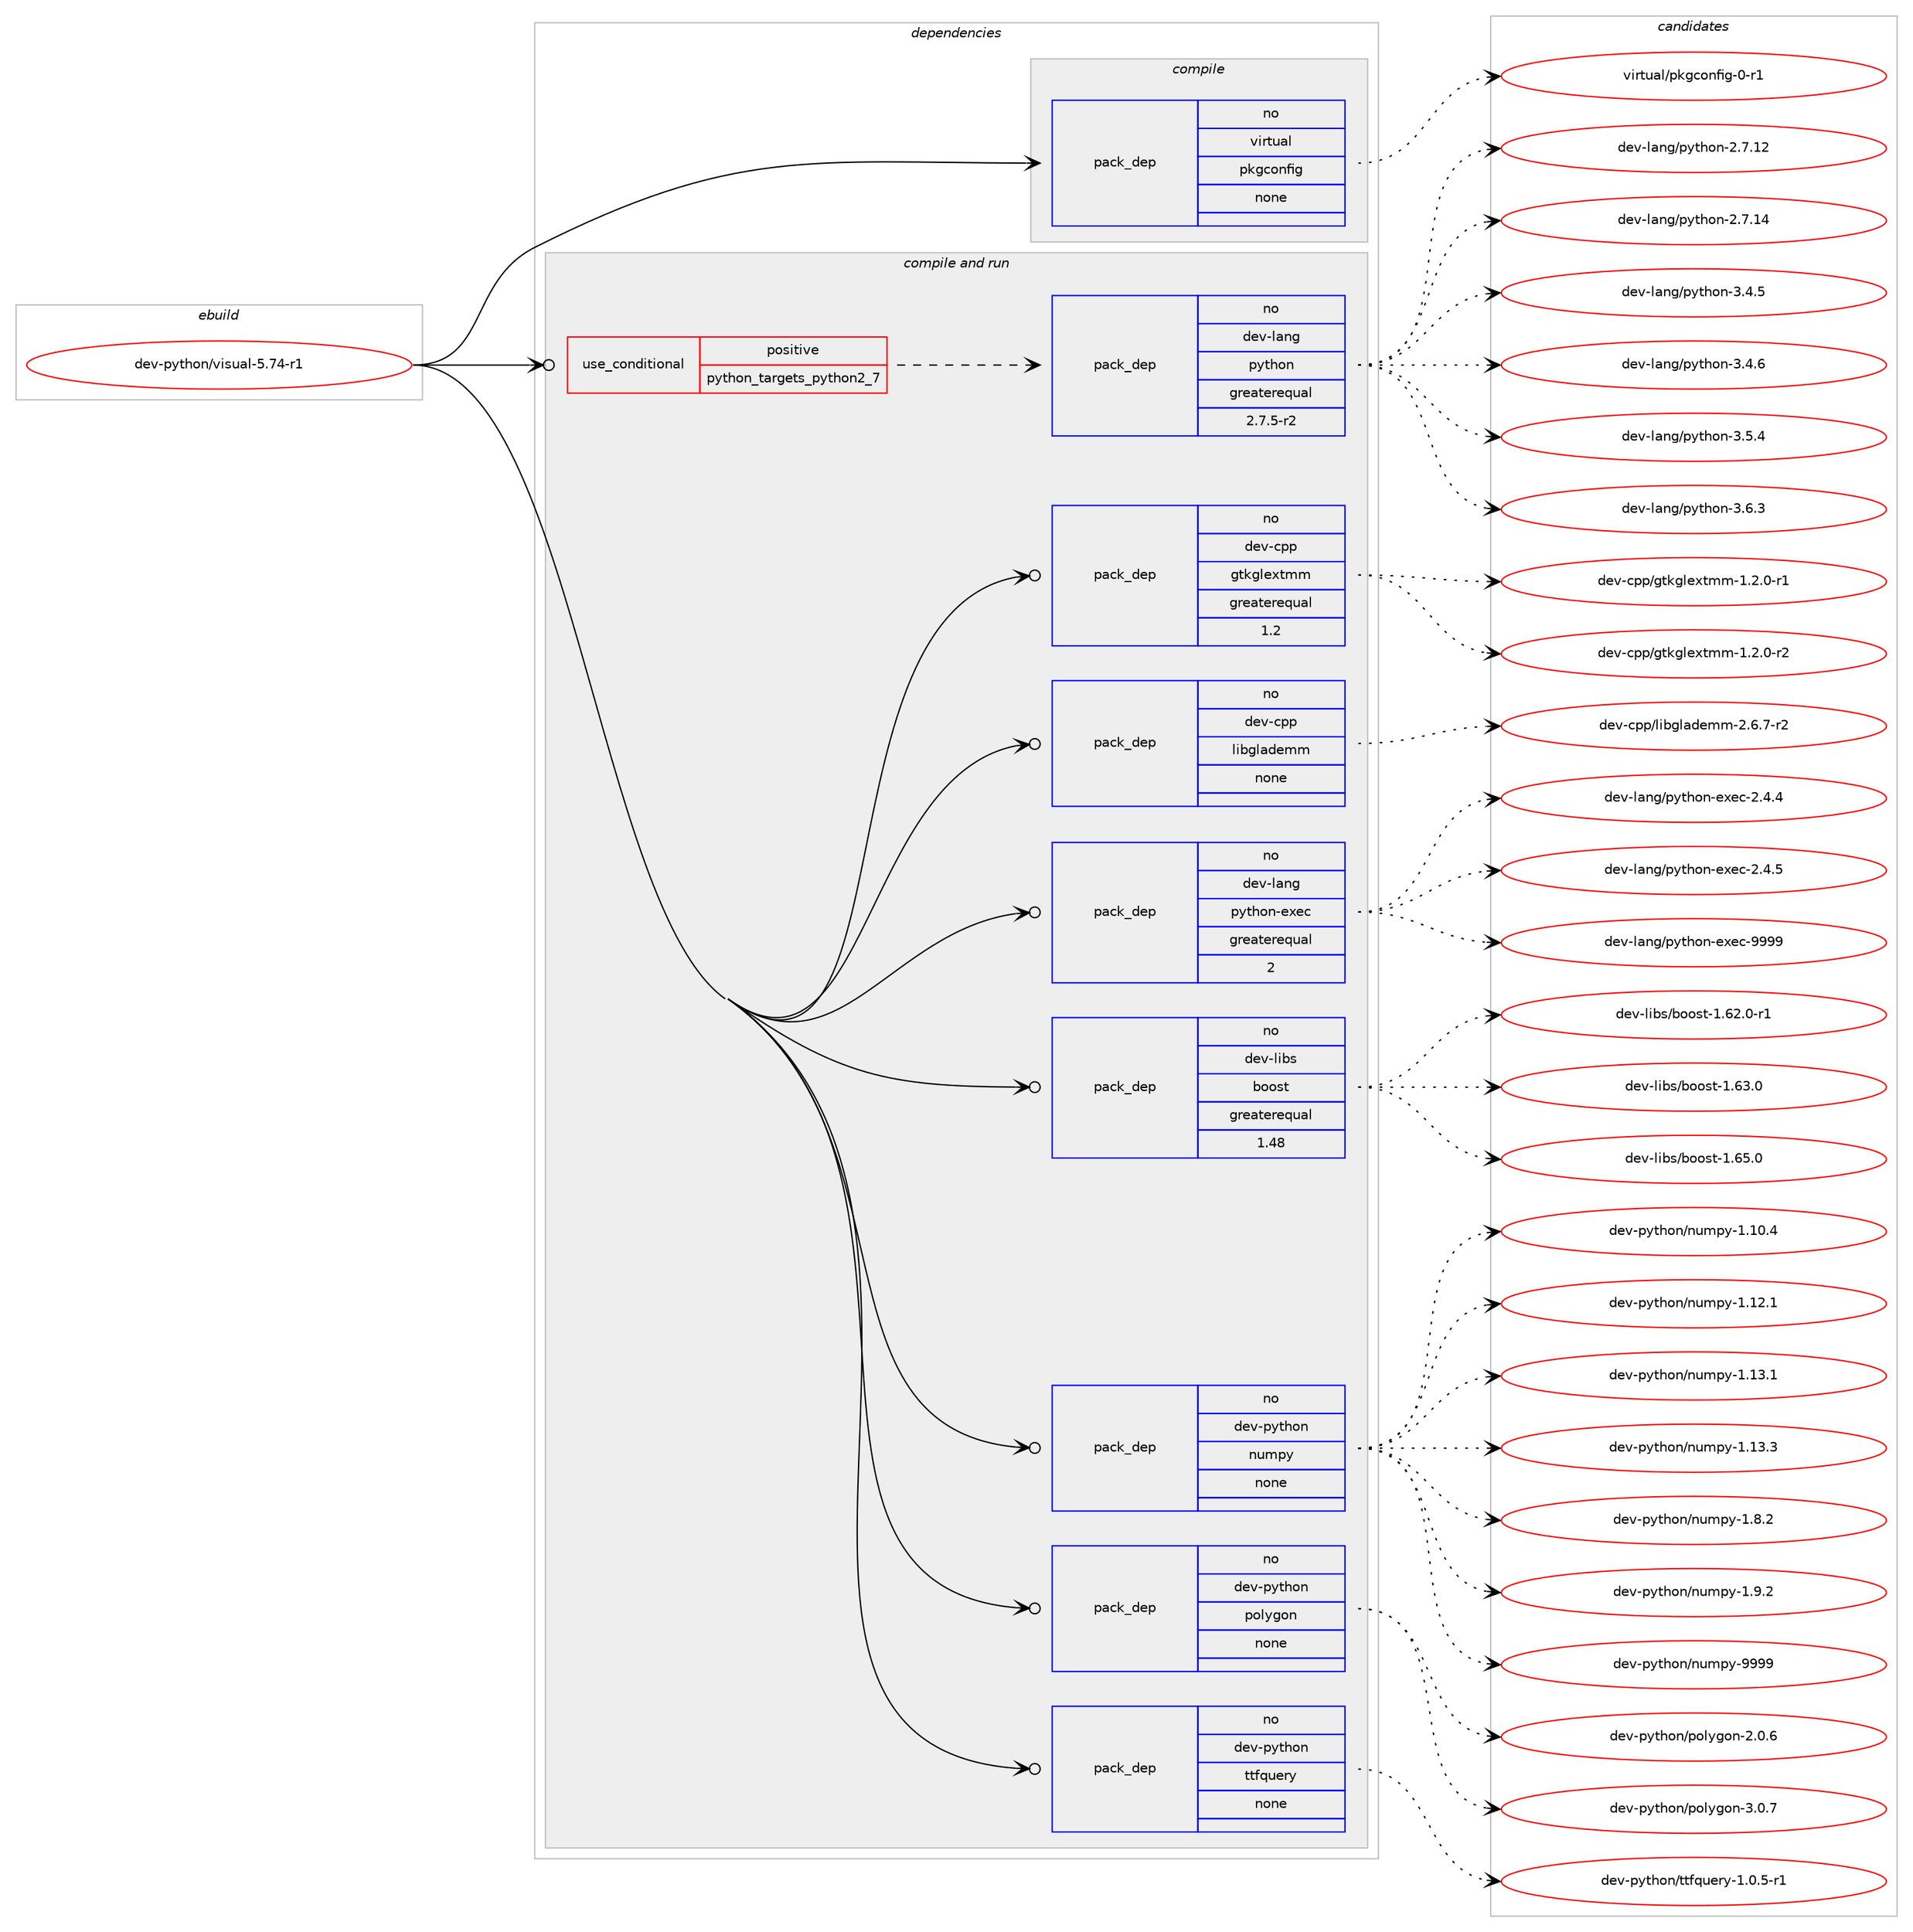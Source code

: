 digraph prolog {

# *************
# Graph options
# *************

newrank=true;
concentrate=true;
compound=true;
graph [rankdir=LR,fontname=Helvetica,fontsize=10,ranksep=1.5];#, ranksep=2.5, nodesep=0.2];
edge  [arrowhead=vee];
node  [fontname=Helvetica,fontsize=10];

# **********
# The ebuild
# **********

subgraph cluster_leftcol {
color=gray;
rank=same;
label=<<i>ebuild</i>>;
id [label="dev-python/visual-5.74-r1", color=red, width=4, href="../dev-python/visual-5.74-r1.svg"];
}

# ****************
# The dependencies
# ****************

subgraph cluster_midcol {
color=gray;
label=<<i>dependencies</i>>;
subgraph cluster_compile {
fillcolor="#eeeeee";
style=filled;
label=<<i>compile</i>>;
subgraph pack145563 {
dependency193039 [label=<<TABLE BORDER="0" CELLBORDER="1" CELLSPACING="0" CELLPADDING="4" WIDTH="220"><TR><TD ROWSPAN="6" CELLPADDING="30">pack_dep</TD></TR><TR><TD WIDTH="110">no</TD></TR><TR><TD>virtual</TD></TR><TR><TD>pkgconfig</TD></TR><TR><TD>none</TD></TR><TR><TD></TD></TR></TABLE>>, shape=none, color=blue];
}
id:e -> dependency193039:w [weight=20,style="solid",arrowhead="vee"];
}
subgraph cluster_compileandrun {
fillcolor="#eeeeee";
style=filled;
label=<<i>compile and run</i>>;
subgraph cond43514 {
dependency193040 [label=<<TABLE BORDER="0" CELLBORDER="1" CELLSPACING="0" CELLPADDING="4"><TR><TD ROWSPAN="3" CELLPADDING="10">use_conditional</TD></TR><TR><TD>positive</TD></TR><TR><TD>python_targets_python2_7</TD></TR></TABLE>>, shape=none, color=red];
subgraph pack145564 {
dependency193041 [label=<<TABLE BORDER="0" CELLBORDER="1" CELLSPACING="0" CELLPADDING="4" WIDTH="220"><TR><TD ROWSPAN="6" CELLPADDING="30">pack_dep</TD></TR><TR><TD WIDTH="110">no</TD></TR><TR><TD>dev-lang</TD></TR><TR><TD>python</TD></TR><TR><TD>greaterequal</TD></TR><TR><TD>2.7.5-r2</TD></TR></TABLE>>, shape=none, color=blue];
}
dependency193040:e -> dependency193041:w [weight=20,style="dashed",arrowhead="vee"];
}
id:e -> dependency193040:w [weight=20,style="solid",arrowhead="odotvee"];
subgraph pack145565 {
dependency193042 [label=<<TABLE BORDER="0" CELLBORDER="1" CELLSPACING="0" CELLPADDING="4" WIDTH="220"><TR><TD ROWSPAN="6" CELLPADDING="30">pack_dep</TD></TR><TR><TD WIDTH="110">no</TD></TR><TR><TD>dev-cpp</TD></TR><TR><TD>gtkglextmm</TD></TR><TR><TD>greaterequal</TD></TR><TR><TD>1.2</TD></TR></TABLE>>, shape=none, color=blue];
}
id:e -> dependency193042:w [weight=20,style="solid",arrowhead="odotvee"];
subgraph pack145566 {
dependency193043 [label=<<TABLE BORDER="0" CELLBORDER="1" CELLSPACING="0" CELLPADDING="4" WIDTH="220"><TR><TD ROWSPAN="6" CELLPADDING="30">pack_dep</TD></TR><TR><TD WIDTH="110">no</TD></TR><TR><TD>dev-cpp</TD></TR><TR><TD>libglademm</TD></TR><TR><TD>none</TD></TR><TR><TD></TD></TR></TABLE>>, shape=none, color=blue];
}
id:e -> dependency193043:w [weight=20,style="solid",arrowhead="odotvee"];
subgraph pack145567 {
dependency193044 [label=<<TABLE BORDER="0" CELLBORDER="1" CELLSPACING="0" CELLPADDING="4" WIDTH="220"><TR><TD ROWSPAN="6" CELLPADDING="30">pack_dep</TD></TR><TR><TD WIDTH="110">no</TD></TR><TR><TD>dev-lang</TD></TR><TR><TD>python-exec</TD></TR><TR><TD>greaterequal</TD></TR><TR><TD>2</TD></TR></TABLE>>, shape=none, color=blue];
}
id:e -> dependency193044:w [weight=20,style="solid",arrowhead="odotvee"];
subgraph pack145568 {
dependency193045 [label=<<TABLE BORDER="0" CELLBORDER="1" CELLSPACING="0" CELLPADDING="4" WIDTH="220"><TR><TD ROWSPAN="6" CELLPADDING="30">pack_dep</TD></TR><TR><TD WIDTH="110">no</TD></TR><TR><TD>dev-libs</TD></TR><TR><TD>boost</TD></TR><TR><TD>greaterequal</TD></TR><TR><TD>1.48</TD></TR></TABLE>>, shape=none, color=blue];
}
id:e -> dependency193045:w [weight=20,style="solid",arrowhead="odotvee"];
subgraph pack145569 {
dependency193046 [label=<<TABLE BORDER="0" CELLBORDER="1" CELLSPACING="0" CELLPADDING="4" WIDTH="220"><TR><TD ROWSPAN="6" CELLPADDING="30">pack_dep</TD></TR><TR><TD WIDTH="110">no</TD></TR><TR><TD>dev-python</TD></TR><TR><TD>numpy</TD></TR><TR><TD>none</TD></TR><TR><TD></TD></TR></TABLE>>, shape=none, color=blue];
}
id:e -> dependency193046:w [weight=20,style="solid",arrowhead="odotvee"];
subgraph pack145570 {
dependency193047 [label=<<TABLE BORDER="0" CELLBORDER="1" CELLSPACING="0" CELLPADDING="4" WIDTH="220"><TR><TD ROWSPAN="6" CELLPADDING="30">pack_dep</TD></TR><TR><TD WIDTH="110">no</TD></TR><TR><TD>dev-python</TD></TR><TR><TD>polygon</TD></TR><TR><TD>none</TD></TR><TR><TD></TD></TR></TABLE>>, shape=none, color=blue];
}
id:e -> dependency193047:w [weight=20,style="solid",arrowhead="odotvee"];
subgraph pack145571 {
dependency193048 [label=<<TABLE BORDER="0" CELLBORDER="1" CELLSPACING="0" CELLPADDING="4" WIDTH="220"><TR><TD ROWSPAN="6" CELLPADDING="30">pack_dep</TD></TR><TR><TD WIDTH="110">no</TD></TR><TR><TD>dev-python</TD></TR><TR><TD>ttfquery</TD></TR><TR><TD>none</TD></TR><TR><TD></TD></TR></TABLE>>, shape=none, color=blue];
}
id:e -> dependency193048:w [weight=20,style="solid",arrowhead="odotvee"];
}
subgraph cluster_run {
fillcolor="#eeeeee";
style=filled;
label=<<i>run</i>>;
}
}

# **************
# The candidates
# **************

subgraph cluster_choices {
rank=same;
color=gray;
label=<<i>candidates</i>>;

subgraph choice145563 {
color=black;
nodesep=1;
choice11810511411611797108471121071039911111010210510345484511449 [label="virtual/pkgconfig-0-r1", color=red, width=4,href="../virtual/pkgconfig-0-r1.svg"];
dependency193039:e -> choice11810511411611797108471121071039911111010210510345484511449:w [style=dotted,weight="100"];
}
subgraph choice145564 {
color=black;
nodesep=1;
choice10010111845108971101034711212111610411111045504655464950 [label="dev-lang/python-2.7.12", color=red, width=4,href="../dev-lang/python-2.7.12.svg"];
choice10010111845108971101034711212111610411111045504655464952 [label="dev-lang/python-2.7.14", color=red, width=4,href="../dev-lang/python-2.7.14.svg"];
choice100101118451089711010347112121116104111110455146524653 [label="dev-lang/python-3.4.5", color=red, width=4,href="../dev-lang/python-3.4.5.svg"];
choice100101118451089711010347112121116104111110455146524654 [label="dev-lang/python-3.4.6", color=red, width=4,href="../dev-lang/python-3.4.6.svg"];
choice100101118451089711010347112121116104111110455146534652 [label="dev-lang/python-3.5.4", color=red, width=4,href="../dev-lang/python-3.5.4.svg"];
choice100101118451089711010347112121116104111110455146544651 [label="dev-lang/python-3.6.3", color=red, width=4,href="../dev-lang/python-3.6.3.svg"];
dependency193041:e -> choice10010111845108971101034711212111610411111045504655464950:w [style=dotted,weight="100"];
dependency193041:e -> choice10010111845108971101034711212111610411111045504655464952:w [style=dotted,weight="100"];
dependency193041:e -> choice100101118451089711010347112121116104111110455146524653:w [style=dotted,weight="100"];
dependency193041:e -> choice100101118451089711010347112121116104111110455146524654:w [style=dotted,weight="100"];
dependency193041:e -> choice100101118451089711010347112121116104111110455146534652:w [style=dotted,weight="100"];
dependency193041:e -> choice100101118451089711010347112121116104111110455146544651:w [style=dotted,weight="100"];
}
subgraph choice145565 {
color=black;
nodesep=1;
choice1001011184599112112471031161071031081011201161091094549465046484511449 [label="dev-cpp/gtkglextmm-1.2.0-r1", color=red, width=4,href="../dev-cpp/gtkglextmm-1.2.0-r1.svg"];
choice1001011184599112112471031161071031081011201161091094549465046484511450 [label="dev-cpp/gtkglextmm-1.2.0-r2", color=red, width=4,href="../dev-cpp/gtkglextmm-1.2.0-r2.svg"];
dependency193042:e -> choice1001011184599112112471031161071031081011201161091094549465046484511449:w [style=dotted,weight="100"];
dependency193042:e -> choice1001011184599112112471031161071031081011201161091094549465046484511450:w [style=dotted,weight="100"];
}
subgraph choice145566 {
color=black;
nodesep=1;
choice10010111845991121124710810598103108971001011091094550465446554511450 [label="dev-cpp/libglademm-2.6.7-r2", color=red, width=4,href="../dev-cpp/libglademm-2.6.7-r2.svg"];
dependency193043:e -> choice10010111845991121124710810598103108971001011091094550465446554511450:w [style=dotted,weight="100"];
}
subgraph choice145567 {
color=black;
nodesep=1;
choice1001011184510897110103471121211161041111104510112010199455046524652 [label="dev-lang/python-exec-2.4.4", color=red, width=4,href="../dev-lang/python-exec-2.4.4.svg"];
choice1001011184510897110103471121211161041111104510112010199455046524653 [label="dev-lang/python-exec-2.4.5", color=red, width=4,href="../dev-lang/python-exec-2.4.5.svg"];
choice10010111845108971101034711212111610411111045101120101994557575757 [label="dev-lang/python-exec-9999", color=red, width=4,href="../dev-lang/python-exec-9999.svg"];
dependency193044:e -> choice1001011184510897110103471121211161041111104510112010199455046524652:w [style=dotted,weight="100"];
dependency193044:e -> choice1001011184510897110103471121211161041111104510112010199455046524653:w [style=dotted,weight="100"];
dependency193044:e -> choice10010111845108971101034711212111610411111045101120101994557575757:w [style=dotted,weight="100"];
}
subgraph choice145568 {
color=black;
nodesep=1;
choice10010111845108105981154798111111115116454946545046484511449 [label="dev-libs/boost-1.62.0-r1", color=red, width=4,href="../dev-libs/boost-1.62.0-r1.svg"];
choice1001011184510810598115479811111111511645494654514648 [label="dev-libs/boost-1.63.0", color=red, width=4,href="../dev-libs/boost-1.63.0.svg"];
choice1001011184510810598115479811111111511645494654534648 [label="dev-libs/boost-1.65.0", color=red, width=4,href="../dev-libs/boost-1.65.0.svg"];
dependency193045:e -> choice10010111845108105981154798111111115116454946545046484511449:w [style=dotted,weight="100"];
dependency193045:e -> choice1001011184510810598115479811111111511645494654514648:w [style=dotted,weight="100"];
dependency193045:e -> choice1001011184510810598115479811111111511645494654534648:w [style=dotted,weight="100"];
}
subgraph choice145569 {
color=black;
nodesep=1;
choice100101118451121211161041111104711011710911212145494649484652 [label="dev-python/numpy-1.10.4", color=red, width=4,href="../dev-python/numpy-1.10.4.svg"];
choice100101118451121211161041111104711011710911212145494649504649 [label="dev-python/numpy-1.12.1", color=red, width=4,href="../dev-python/numpy-1.12.1.svg"];
choice100101118451121211161041111104711011710911212145494649514649 [label="dev-python/numpy-1.13.1", color=red, width=4,href="../dev-python/numpy-1.13.1.svg"];
choice100101118451121211161041111104711011710911212145494649514651 [label="dev-python/numpy-1.13.3", color=red, width=4,href="../dev-python/numpy-1.13.3.svg"];
choice1001011184511212111610411111047110117109112121454946564650 [label="dev-python/numpy-1.8.2", color=red, width=4,href="../dev-python/numpy-1.8.2.svg"];
choice1001011184511212111610411111047110117109112121454946574650 [label="dev-python/numpy-1.9.2", color=red, width=4,href="../dev-python/numpy-1.9.2.svg"];
choice10010111845112121116104111110471101171091121214557575757 [label="dev-python/numpy-9999", color=red, width=4,href="../dev-python/numpy-9999.svg"];
dependency193046:e -> choice100101118451121211161041111104711011710911212145494649484652:w [style=dotted,weight="100"];
dependency193046:e -> choice100101118451121211161041111104711011710911212145494649504649:w [style=dotted,weight="100"];
dependency193046:e -> choice100101118451121211161041111104711011710911212145494649514649:w [style=dotted,weight="100"];
dependency193046:e -> choice100101118451121211161041111104711011710911212145494649514651:w [style=dotted,weight="100"];
dependency193046:e -> choice1001011184511212111610411111047110117109112121454946564650:w [style=dotted,weight="100"];
dependency193046:e -> choice1001011184511212111610411111047110117109112121454946574650:w [style=dotted,weight="100"];
dependency193046:e -> choice10010111845112121116104111110471101171091121214557575757:w [style=dotted,weight="100"];
}
subgraph choice145570 {
color=black;
nodesep=1;
choice1001011184511212111610411111047112111108121103111110455046484654 [label="dev-python/polygon-2.0.6", color=red, width=4,href="../dev-python/polygon-2.0.6.svg"];
choice1001011184511212111610411111047112111108121103111110455146484655 [label="dev-python/polygon-3.0.7", color=red, width=4,href="../dev-python/polygon-3.0.7.svg"];
dependency193047:e -> choice1001011184511212111610411111047112111108121103111110455046484654:w [style=dotted,weight="100"];
dependency193047:e -> choice1001011184511212111610411111047112111108121103111110455146484655:w [style=dotted,weight="100"];
}
subgraph choice145571 {
color=black;
nodesep=1;
choice10010111845112121116104111110471161161021131171011141214549464846534511449 [label="dev-python/ttfquery-1.0.5-r1", color=red, width=4,href="../dev-python/ttfquery-1.0.5-r1.svg"];
dependency193048:e -> choice10010111845112121116104111110471161161021131171011141214549464846534511449:w [style=dotted,weight="100"];
}
}

}
